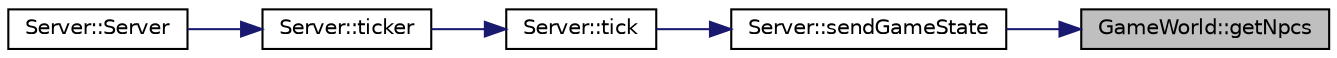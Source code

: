 digraph "GameWorld::getNpcs"
{
 // LATEX_PDF_SIZE
  edge [fontname="Helvetica",fontsize="10",labelfontname="Helvetica",labelfontsize="10"];
  node [fontname="Helvetica",fontsize="10",shape=record];
  rankdir="RL";
  Node1 [label="GameWorld::getNpcs",height=0.2,width=0.4,color="black", fillcolor="grey75", style="filled", fontcolor="black",tooltip="Get all npcs."];
  Node1 -> Node2 [dir="back",color="midnightblue",fontsize="10",style="solid",fontname="Helvetica"];
  Node2 [label="Server::sendGameState",height=0.2,width=0.4,color="black", fillcolor="white", style="filled",URL="$classServer.html#a2252e5384a7a5e755c200c104d745fcb",tooltip="Sends the current gamestate to connected clients."];
  Node2 -> Node3 [dir="back",color="midnightblue",fontsize="10",style="solid",fontname="Helvetica"];
  Node3 [label="Server::tick",height=0.2,width=0.4,color="black", fillcolor="white", style="filled",URL="$classServer.html#a2dd422dc25689dc106a6d5fe1d3b3298",tooltip="Function that updates the gamestate on each server tick, called by ticker()"];
  Node3 -> Node4 [dir="back",color="midnightblue",fontsize="10",style="solid",fontname="Helvetica"];
  Node4 [label="Server::ticker",height=0.2,width=0.4,color="black", fillcolor="white", style="filled",URL="$classServer.html#a68a715891c8ac1659bf27c3796c12052",tooltip="Timer function that is used to start server ticks, runs on a separate thread."];
  Node4 -> Node5 [dir="back",color="midnightblue",fontsize="10",style="solid",fontname="Helvetica"];
  Node5 [label="Server::Server",height=0.2,width=0.4,color="black", fillcolor="white", style="filled",URL="$classServer.html#ad5ec9462b520e59f7ea831e157ee5e59",tooltip=" "];
}
